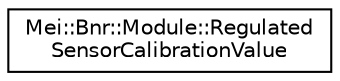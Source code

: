 digraph "Graphical Class Hierarchy"
{
  edge [fontname="Helvetica",fontsize="10",labelfontname="Helvetica",labelfontsize="10"];
  node [fontname="Helvetica",fontsize="10",shape=record];
  rankdir="LR";
  Node1 [label="Mei::Bnr::Module::Regulated\lSensorCalibrationValue",height=0.2,width=0.4,color="black", fillcolor="white", style="filled",URL="$a00119.html",tooltip="Module::RegulatedSensorCalibrationValue "];
}
